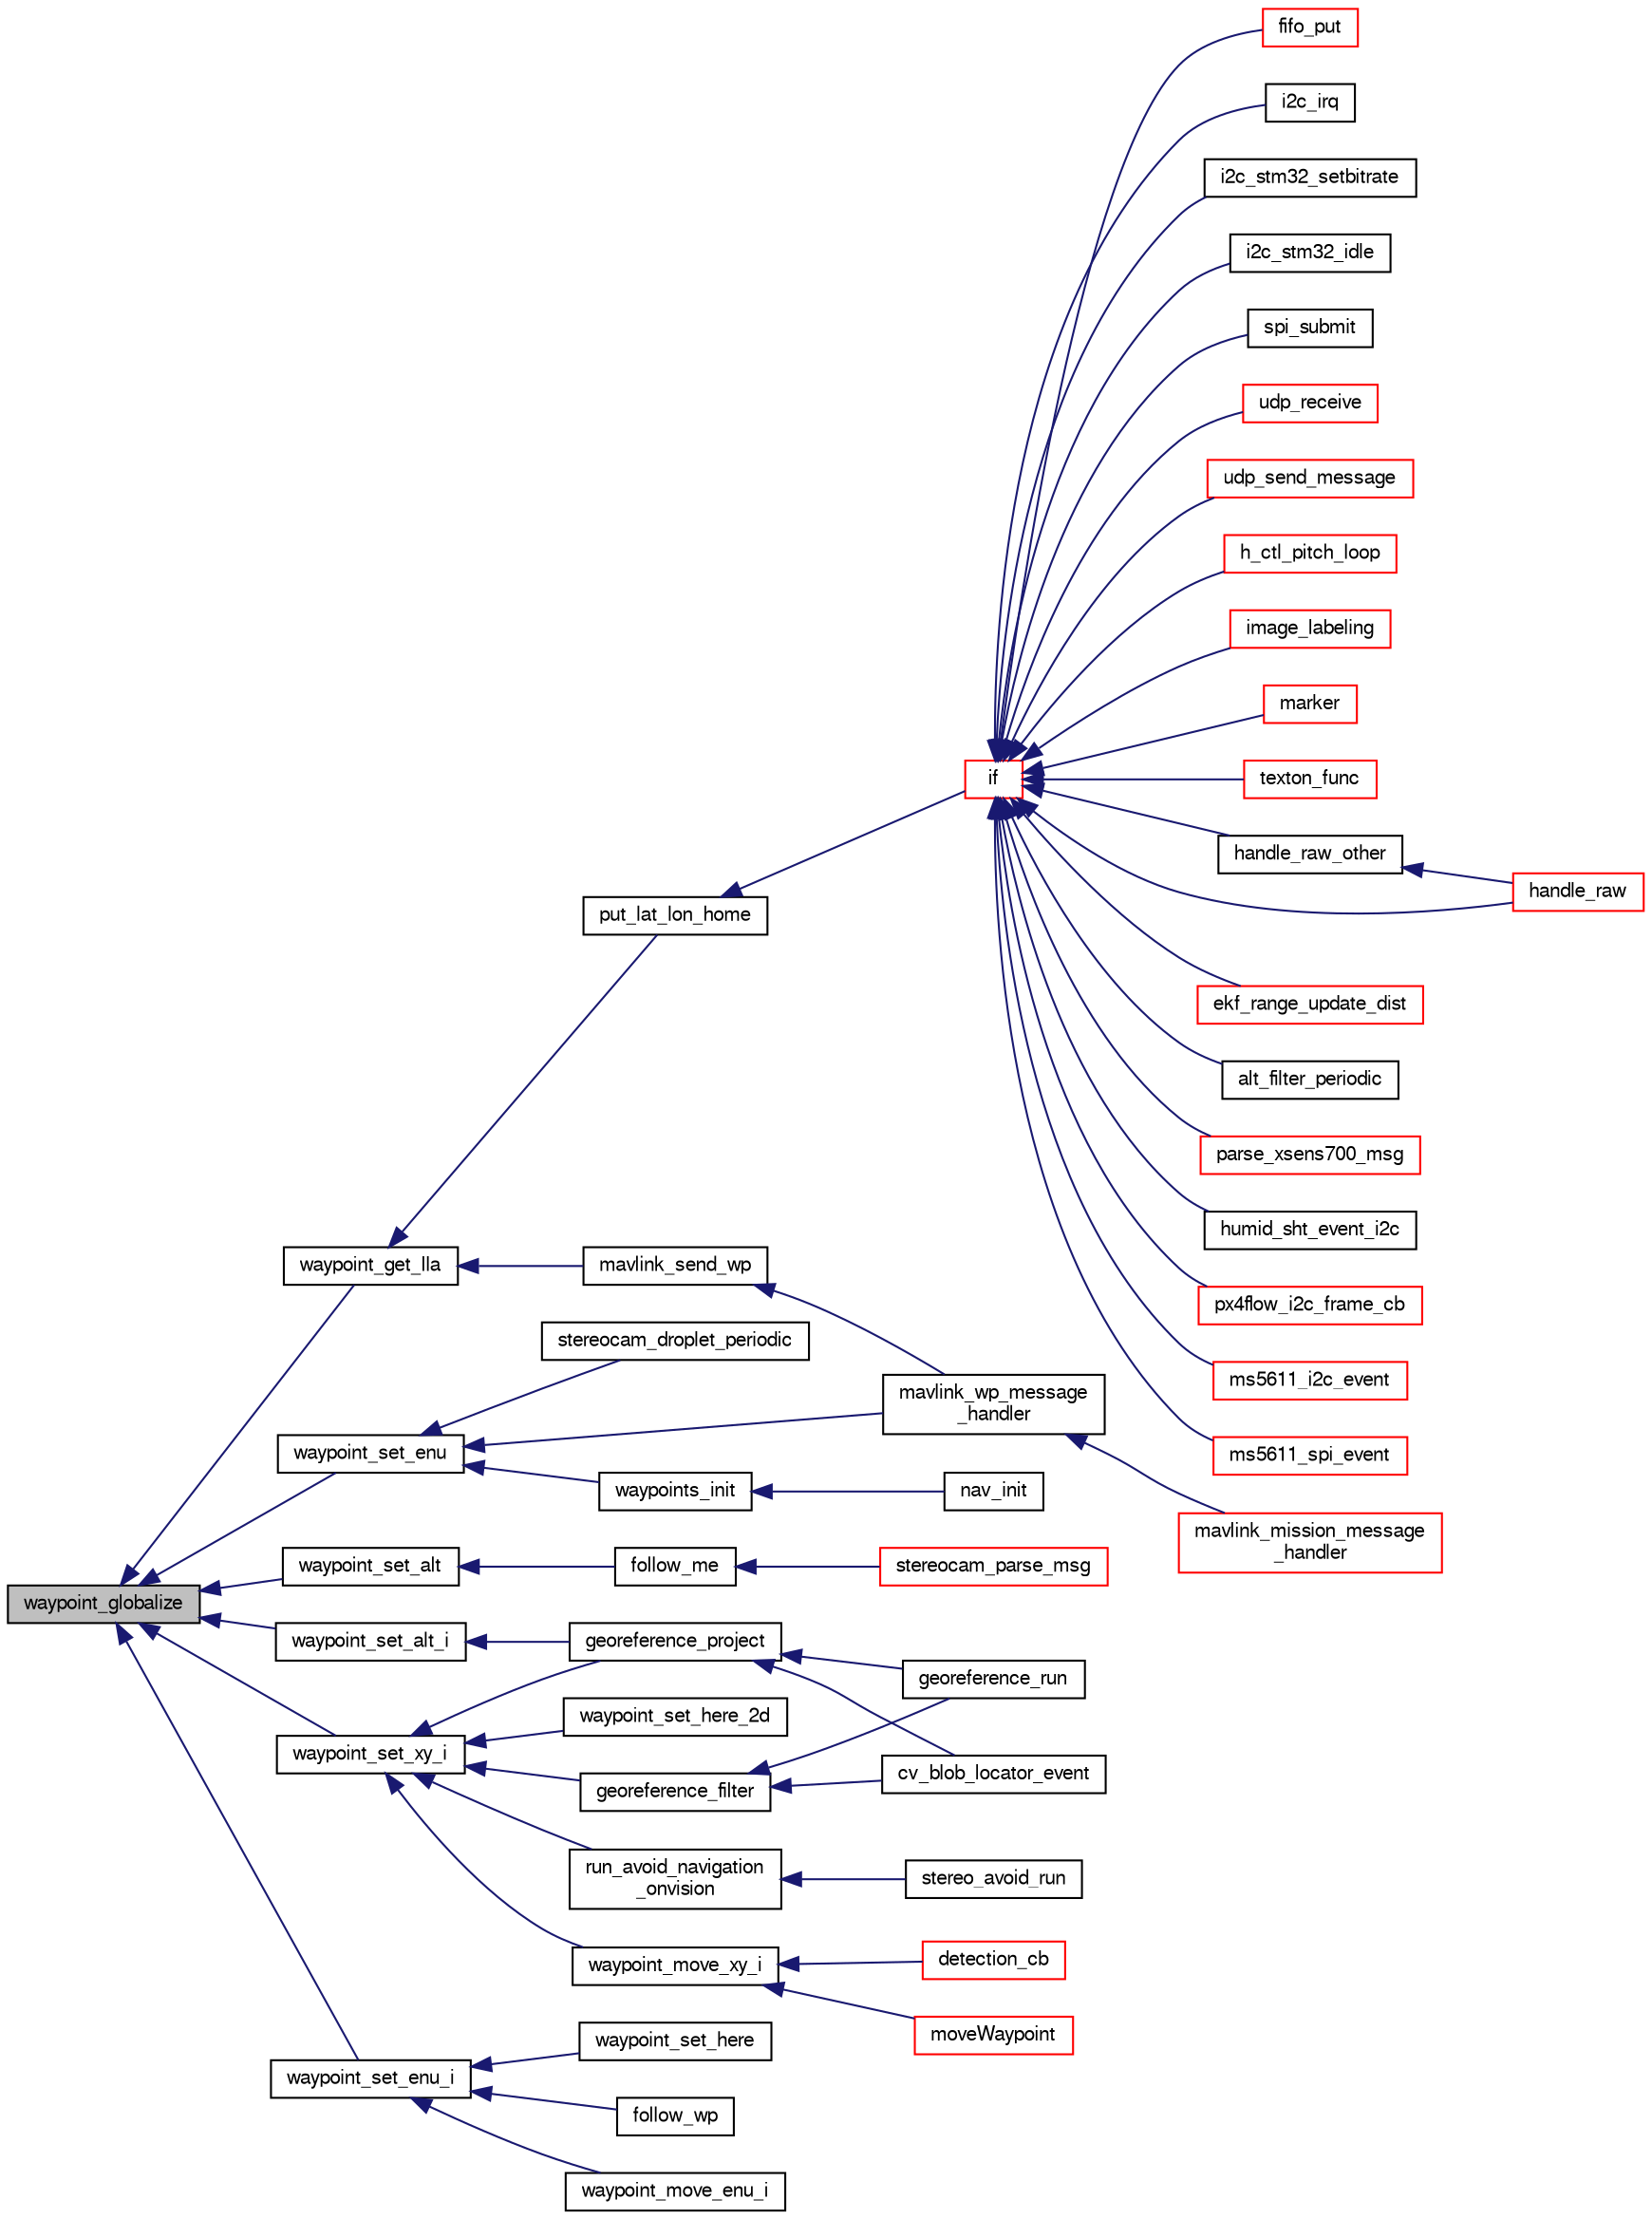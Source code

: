 digraph "waypoint_globalize"
{
  edge [fontname="FreeSans",fontsize="10",labelfontname="FreeSans",labelfontsize="10"];
  node [fontname="FreeSans",fontsize="10",shape=record];
  rankdir="LR";
  Node1 [label="waypoint_globalize",height=0.2,width=0.4,color="black", fillcolor="grey75", style="filled", fontcolor="black"];
  Node1 -> Node2 [dir="back",color="midnightblue",fontsize="10",style="solid",fontname="FreeSans"];
  Node2 [label="waypoint_get_lla",height=0.2,width=0.4,color="black", fillcolor="white", style="filled",URL="$subsystems_2navigation_2waypoints_8h.html#a2ed9112b04893275873729d03176f490",tooltip="Get LLA coordinates of waypoint. "];
  Node2 -> Node3 [dir="back",color="midnightblue",fontsize="10",style="solid",fontname="FreeSans"];
  Node3 [label="mavlink_send_wp",height=0.2,width=0.4,color="black", fillcolor="white", style="filled",URL="$modules_2datalink_2missionlib_2waypoints_8c.html#a21891c55017fec0be57dc9e4e3ee73a7"];
  Node3 -> Node4 [dir="back",color="midnightblue",fontsize="10",style="solid",fontname="FreeSans"];
  Node4 [label="mavlink_wp_message\l_handler",height=0.2,width=0.4,color="black", fillcolor="white", style="filled",URL="$modules_2datalink_2missionlib_2waypoints_8h.html#a632dcb46c33f5cf3726652ee477ff9bc"];
  Node4 -> Node5 [dir="back",color="midnightblue",fontsize="10",style="solid",fontname="FreeSans"];
  Node5 [label="mavlink_mission_message\l_handler",height=0.2,width=0.4,color="red", fillcolor="white", style="filled",URL="$mission__manager_8h.html#a68ddd91a505c2317c818d632a2009304"];
  Node2 -> Node6 [dir="back",color="midnightblue",fontsize="10",style="solid",fontname="FreeSans"];
  Node6 [label="put_lat_lon_home",height=0.2,width=0.4,color="black", fillcolor="white", style="filled",URL="$e__identification__fr_8c.html#ab86f66c5c2a551aabe930fff3a5120d3"];
  Node6 -> Node7 [dir="back",color="midnightblue",fontsize="10",style="solid",fontname="FreeSans"];
  Node7 [label="if",height=0.2,width=0.4,color="red", fillcolor="white", style="filled",URL="$e__identification__fr_8c.html#a92cffae21318c1d983c63f3afa2a8d87"];
  Node7 -> Node8 [dir="back",color="midnightblue",fontsize="10",style="solid",fontname="FreeSans"];
  Node8 [label="i2c_irq",height=0.2,width=0.4,color="black", fillcolor="white", style="filled",URL="$stm32_2mcu__periph_2i2c__arch_8c.html#a9cdca4a1beda37ad7a9a7087252b6bbf"];
  Node7 -> Node9 [dir="back",color="midnightblue",fontsize="10",style="solid",fontname="FreeSans"];
  Node9 [label="i2c_stm32_setbitrate",height=0.2,width=0.4,color="black", fillcolor="white", style="filled",URL="$stm32_2mcu__periph_2i2c__arch_8c.html#af6c16ded89419dcadd6d658416e9f55c"];
  Node7 -> Node10 [dir="back",color="midnightblue",fontsize="10",style="solid",fontname="FreeSans"];
  Node10 [label="i2c_stm32_idle",height=0.2,width=0.4,color="black", fillcolor="white", style="filled",URL="$stm32_2mcu__periph_2i2c__arch_8c.html#ab9e5bad12034eb78fc98e86032eb938c"];
  Node7 -> Node11 [dir="back",color="midnightblue",fontsize="10",style="solid",fontname="FreeSans"];
  Node11 [label="spi_submit",height=0.2,width=0.4,color="black", fillcolor="white", style="filled",URL="$group__spi.html#ga5d383931766cb373ebad0b8bc26d439d",tooltip="Submit a spi transaction. "];
  Node7 -> Node12 [dir="back",color="midnightblue",fontsize="10",style="solid",fontname="FreeSans"];
  Node12 [label="udp_receive",height=0.2,width=0.4,color="red", fillcolor="white", style="filled",URL="$udp_8h.html#a23264d73f7cf6197c139bf6841da1ee2",tooltip="Read bytes from UDP. "];
  Node7 -> Node13 [dir="back",color="midnightblue",fontsize="10",style="solid",fontname="FreeSans"];
  Node13 [label="udp_send_message",height=0.2,width=0.4,color="red", fillcolor="white", style="filled",URL="$udp_8h.html#acd1365113847d9c844e256228443af2d",tooltip="Send a message. "];
  Node7 -> Node14 [dir="back",color="midnightblue",fontsize="10",style="solid",fontname="FreeSans"];
  Node14 [label="h_ctl_pitch_loop",height=0.2,width=0.4,color="red", fillcolor="white", style="filled",URL="$stabilization__adaptive_8c.html#a10c9851e192217d5a4e7b6dc98e16c2d"];
  Node7 -> Node15 [dir="back",color="midnightblue",fontsize="10",style="solid",fontname="FreeSans"];
  Node15 [label="image_labeling",height=0.2,width=0.4,color="red", fillcolor="white", style="filled",URL="$blob__finder_8h.html#a4394ddcfee7f3a3c1ff870b038b2883b"];
  Node7 -> Node16 [dir="back",color="midnightblue",fontsize="10",style="solid",fontname="FreeSans"];
  Node16 [label="marker",height=0.2,width=0.4,color="red", fillcolor="white", style="filled",URL="$imavmarker_8h.html#aafa443822c1c72b0735f92c4656eb669"];
  Node7 -> Node17 [dir="back",color="midnightblue",fontsize="10",style="solid",fontname="FreeSans"];
  Node17 [label="texton_func",height=0.2,width=0.4,color="red", fillcolor="white", style="filled",URL="$textons_8c.html#a5a28ef29bd02e895d11d195fc565526f",tooltip="Main texton processing function that first either loads or learns a dictionary and then extracts the ..."];
  Node7 -> Node18 [dir="back",color="midnightblue",fontsize="10",style="solid",fontname="FreeSans"];
  Node18 [label="handle_raw_other",height=0.2,width=0.4,color="black", fillcolor="white", style="filled",URL="$syslink__dl_8c.html#aa429086c6c98ffa95fdb0381e67b1285",tooltip="Handle various raw messages. "];
  Node18 -> Node19 [dir="back",color="midnightblue",fontsize="10",style="solid",fontname="FreeSans"];
  Node19 [label="handle_raw",height=0.2,width=0.4,color="red", fillcolor="white", style="filled",URL="$syslink__dl_8c.html#a9a5fcd9b15a63e5311c8ff49c6f95bb8",tooltip="Handle raw datalink. "];
  Node7 -> Node19 [dir="back",color="midnightblue",fontsize="10",style="solid",fontname="FreeSans"];
  Node7 -> Node20 [dir="back",color="midnightblue",fontsize="10",style="solid",fontname="FreeSans"];
  Node20 [label="ekf_range_update_dist",height=0.2,width=0.4,color="red", fillcolor="white", style="filled",URL="$ekf__range_8h.html#a6778974be3a678696790a30c04315a72",tooltip="Update step based on each new distance data. "];
  Node7 -> Node21 [dir="back",color="midnightblue",fontsize="10",style="solid",fontname="FreeSans"];
  Node21 [label="alt_filter_periodic",height=0.2,width=0.4,color="black", fillcolor="white", style="filled",URL="$alt__filter_8h.html#acb1c5bf01229d55cd2a7542a49e37ec8"];
  Node7 -> Node22 [dir="back",color="midnightblue",fontsize="10",style="solid",fontname="FreeSans"];
  Node22 [label="parse_xsens700_msg",height=0.2,width=0.4,color="red", fillcolor="white", style="filled",URL="$xsens700_8h.html#ac2454e953f536da139df3af77095c560"];
  Node7 -> Node23 [dir="back",color="midnightblue",fontsize="10",style="solid",fontname="FreeSans"];
  Node23 [label="humid_sht_event_i2c",height=0.2,width=0.4,color="black", fillcolor="white", style="filled",URL="$humid__sht__i2c_8h.html#a9250bbec811cdbcc7c024e084dacc33f"];
  Node7 -> Node24 [dir="back",color="midnightblue",fontsize="10",style="solid",fontname="FreeSans"];
  Node24 [label="px4flow_i2c_frame_cb",height=0.2,width=0.4,color="red", fillcolor="white", style="filled",URL="$px4flow__i2c_8c.html#ad7e1980e7d9d597a3902d1fb1bcb19b9",tooltip="Propagate optical flow information. "];
  Node7 -> Node25 [dir="back",color="midnightblue",fontsize="10",style="solid",fontname="FreeSans"];
  Node25 [label="ms5611_i2c_event",height=0.2,width=0.4,color="red", fillcolor="white", style="filled",URL="$ms5611__i2c_8h.html#a14e55ee13fb38c32b8c0bb6146695ca9"];
  Node7 -> Node26 [dir="back",color="midnightblue",fontsize="10",style="solid",fontname="FreeSans"];
  Node26 [label="ms5611_spi_event",height=0.2,width=0.4,color="red", fillcolor="white", style="filled",URL="$ms5611__spi_8h.html#a7b23274ad291a9e686044d66f378d91d"];
  Node7 -> Node27 [dir="back",color="midnightblue",fontsize="10",style="solid",fontname="FreeSans"];
  Node27 [label="fifo_put",height=0.2,width=0.4,color="red", fillcolor="white", style="filled",URL="$frsky__x_8c.html#ae3001fd8504f8ad30ee40a958da7bf0c"];
  Node1 -> Node28 [dir="back",color="midnightblue",fontsize="10",style="solid",fontname="FreeSans"];
  Node28 [label="waypoint_set_alt",height=0.2,width=0.4,color="black", fillcolor="white", style="filled",URL="$subsystems_2navigation_2waypoints_8h.html#af3ed05c8671f668d9b6ef54d13d9c8b7",tooltip="Set altitude of waypoint in meters (above reference) "];
  Node28 -> Node29 [dir="back",color="midnightblue",fontsize="10",style="solid",fontname="FreeSans"];
  Node29 [label="follow_me",height=0.2,width=0.4,color="black", fillcolor="white", style="filled",URL="$follow__me_8h.html#a86b645981e64487edee42fa1bf3bc848"];
  Node29 -> Node30 [dir="back",color="midnightblue",fontsize="10",style="solid",fontname="FreeSans"];
  Node30 [label="stereocam_parse_msg",height=0.2,width=0.4,color="red", fillcolor="white", style="filled",URL="$stereocam_8c.html#a94fa0136a9ee836602da3816c515ed1f"];
  Node1 -> Node31 [dir="back",color="midnightblue",fontsize="10",style="solid",fontname="FreeSans"];
  Node31 [label="waypoint_set_alt_i",height=0.2,width=0.4,color="black", fillcolor="white", style="filled",URL="$subsystems_2navigation_2waypoints_8h.html#aecc0b78adf0a0c13f31298dc4d17b9f6"];
  Node31 -> Node32 [dir="back",color="midnightblue",fontsize="10",style="solid",fontname="FreeSans"];
  Node32 [label="georeference_project",height=0.2,width=0.4,color="black", fillcolor="white", style="filled",URL="$cv__georeference_8h.html#a230ffda49b65d6b6963063af8ab73e00"];
  Node32 -> Node33 [dir="back",color="midnightblue",fontsize="10",style="solid",fontname="FreeSans"];
  Node33 [label="cv_blob_locator_event",height=0.2,width=0.4,color="black", fillcolor="white", style="filled",URL="$cv__blob__locator_8h.html#a391703403d5b9f54b9aeb1ef368be61b"];
  Node32 -> Node34 [dir="back",color="midnightblue",fontsize="10",style="solid",fontname="FreeSans"];
  Node34 [label="georeference_run",height=0.2,width=0.4,color="black", fillcolor="white", style="filled",URL="$cv__georeference_8h.html#a913d1504b4e33a803c6f5ab06721fd6b"];
  Node1 -> Node35 [dir="back",color="midnightblue",fontsize="10",style="solid",fontname="FreeSans"];
  Node35 [label="waypoint_set_enu",height=0.2,width=0.4,color="black", fillcolor="white", style="filled",URL="$subsystems_2navigation_2waypoints_8h.html#affb3b24527cc3e5342715d567fa245dc",tooltip="Set local ENU waypoint coordinates. "];
  Node35 -> Node4 [dir="back",color="midnightblue",fontsize="10",style="solid",fontname="FreeSans"];
  Node35 -> Node36 [dir="back",color="midnightblue",fontsize="10",style="solid",fontname="FreeSans"];
  Node36 [label="waypoints_init",height=0.2,width=0.4,color="black", fillcolor="white", style="filled",URL="$subsystems_2navigation_2waypoints_8h.html#a8d575cfbc187cac4cae8049873821e96",tooltip="initialize global and local waypoints "];
  Node36 -> Node37 [dir="back",color="midnightblue",fontsize="10",style="solid",fontname="FreeSans"];
  Node37 [label="nav_init",height=0.2,width=0.4,color="black", fillcolor="white", style="filled",URL="$rotorcraft_2navigation_8c.html#a64a3814d1672e69989f80701a0ff5749",tooltip="Navigation Initialisation. "];
  Node35 -> Node38 [dir="back",color="midnightblue",fontsize="10",style="solid",fontname="FreeSans"];
  Node38 [label="stereocam_droplet_periodic",height=0.2,width=0.4,color="black", fillcolor="white", style="filled",URL="$stereocam__droplet_8h.html#a304b77dceeec4285bad836b9bbced42d"];
  Node1 -> Node39 [dir="back",color="midnightblue",fontsize="10",style="solid",fontname="FreeSans"];
  Node39 [label="waypoint_set_enu_i",height=0.2,width=0.4,color="black", fillcolor="white", style="filled",URL="$subsystems_2navigation_2waypoints_8h.html#ac19d9c02f3d8c3b69cee759560317ea4"];
  Node39 -> Node40 [dir="back",color="midnightblue",fontsize="10",style="solid",fontname="FreeSans"];
  Node40 [label="waypoint_move_enu_i",height=0.2,width=0.4,color="black", fillcolor="white", style="filled",URL="$subsystems_2navigation_2waypoints_8h.html#aa759c25e1ecc60cc27a614e366ab05a4"];
  Node39 -> Node41 [dir="back",color="midnightblue",fontsize="10",style="solid",fontname="FreeSans"];
  Node41 [label="waypoint_set_here",height=0.2,width=0.4,color="black", fillcolor="white", style="filled",URL="$subsystems_2navigation_2waypoints_8h.html#a6c641b78233fd2eaf42e8e9044e789e5",tooltip="set waypoint to current location and altitude "];
  Node39 -> Node42 [dir="back",color="midnightblue",fontsize="10",style="solid",fontname="FreeSans"];
  Node42 [label="follow_wp",height=0.2,width=0.4,color="black", fillcolor="white", style="filled",URL="$follow_8h.html#a193d671739e35bbb235456cb3b65e9ff"];
  Node1 -> Node43 [dir="back",color="midnightblue",fontsize="10",style="solid",fontname="FreeSans"];
  Node43 [label="waypoint_set_xy_i",height=0.2,width=0.4,color="black", fillcolor="white", style="filled",URL="$subsystems_2navigation_2waypoints_8h.html#a6458406c3ff4259882fa0b93991f3c1e",tooltip="Set only local XY coordinates of waypoint without update altitude. "];
  Node43 -> Node32 [dir="back",color="midnightblue",fontsize="10",style="solid",fontname="FreeSans"];
  Node43 -> Node44 [dir="back",color="midnightblue",fontsize="10",style="solid",fontname="FreeSans"];
  Node44 [label="georeference_filter",height=0.2,width=0.4,color="black", fillcolor="white", style="filled",URL="$cv__georeference_8h.html#a551f2542023388240a3573ca7e223aec"];
  Node44 -> Node33 [dir="back",color="midnightblue",fontsize="10",style="solid",fontname="FreeSans"];
  Node44 -> Node34 [dir="back",color="midnightblue",fontsize="10",style="solid",fontname="FreeSans"];
  Node43 -> Node45 [dir="back",color="midnightblue",fontsize="10",style="solid",fontname="FreeSans"];
  Node45 [label="waypoint_move_xy_i",height=0.2,width=0.4,color="black", fillcolor="white", style="filled",URL="$subsystems_2navigation_2waypoints_8h.html#a41c11ce8ceec9d5d0e4062c7040afcb5"];
  Node45 -> Node46 [dir="back",color="midnightblue",fontsize="10",style="solid",fontname="FreeSans"];
  Node46 [label="detection_cb",height=0.2,width=0.4,color="red", fillcolor="white", style="filled",URL="$cv__target__localization_8c.html#a9dba1ee548dbeb610b39fced772c182b"];
  Node45 -> Node47 [dir="back",color="midnightblue",fontsize="10",style="solid",fontname="FreeSans"];
  Node47 [label="moveWaypoint",height=0.2,width=0.4,color="red", fillcolor="white", style="filled",URL="$mav__exercise_8c.html#ab9e9ec09110cd9cd8a03cb04532db57a"];
  Node43 -> Node48 [dir="back",color="midnightblue",fontsize="10",style="solid",fontname="FreeSans"];
  Node48 [label="waypoint_set_here_2d",height=0.2,width=0.4,color="black", fillcolor="white", style="filled",URL="$subsystems_2navigation_2waypoints_8h.html#a28dd523c6d75fb36ce3ffec86a6e096c",tooltip="set waypoint to current horizontal location without modifying altitude "];
  Node43 -> Node49 [dir="back",color="midnightblue",fontsize="10",style="solid",fontname="FreeSans"];
  Node49 [label="run_avoid_navigation\l_onvision",height=0.2,width=0.4,color="black", fillcolor="white", style="filled",URL="$avoid__navigation_8h.html#afbb250f65364e84c51f0df86da67eb05"];
  Node49 -> Node50 [dir="back",color="midnightblue",fontsize="10",style="solid",fontname="FreeSans"];
  Node50 [label="stereo_avoid_run",height=0.2,width=0.4,color="black", fillcolor="white", style="filled",URL="$stereo__avoid_8h.html#ace7b98c58ff30c23353ae3d546f69475"];
}
